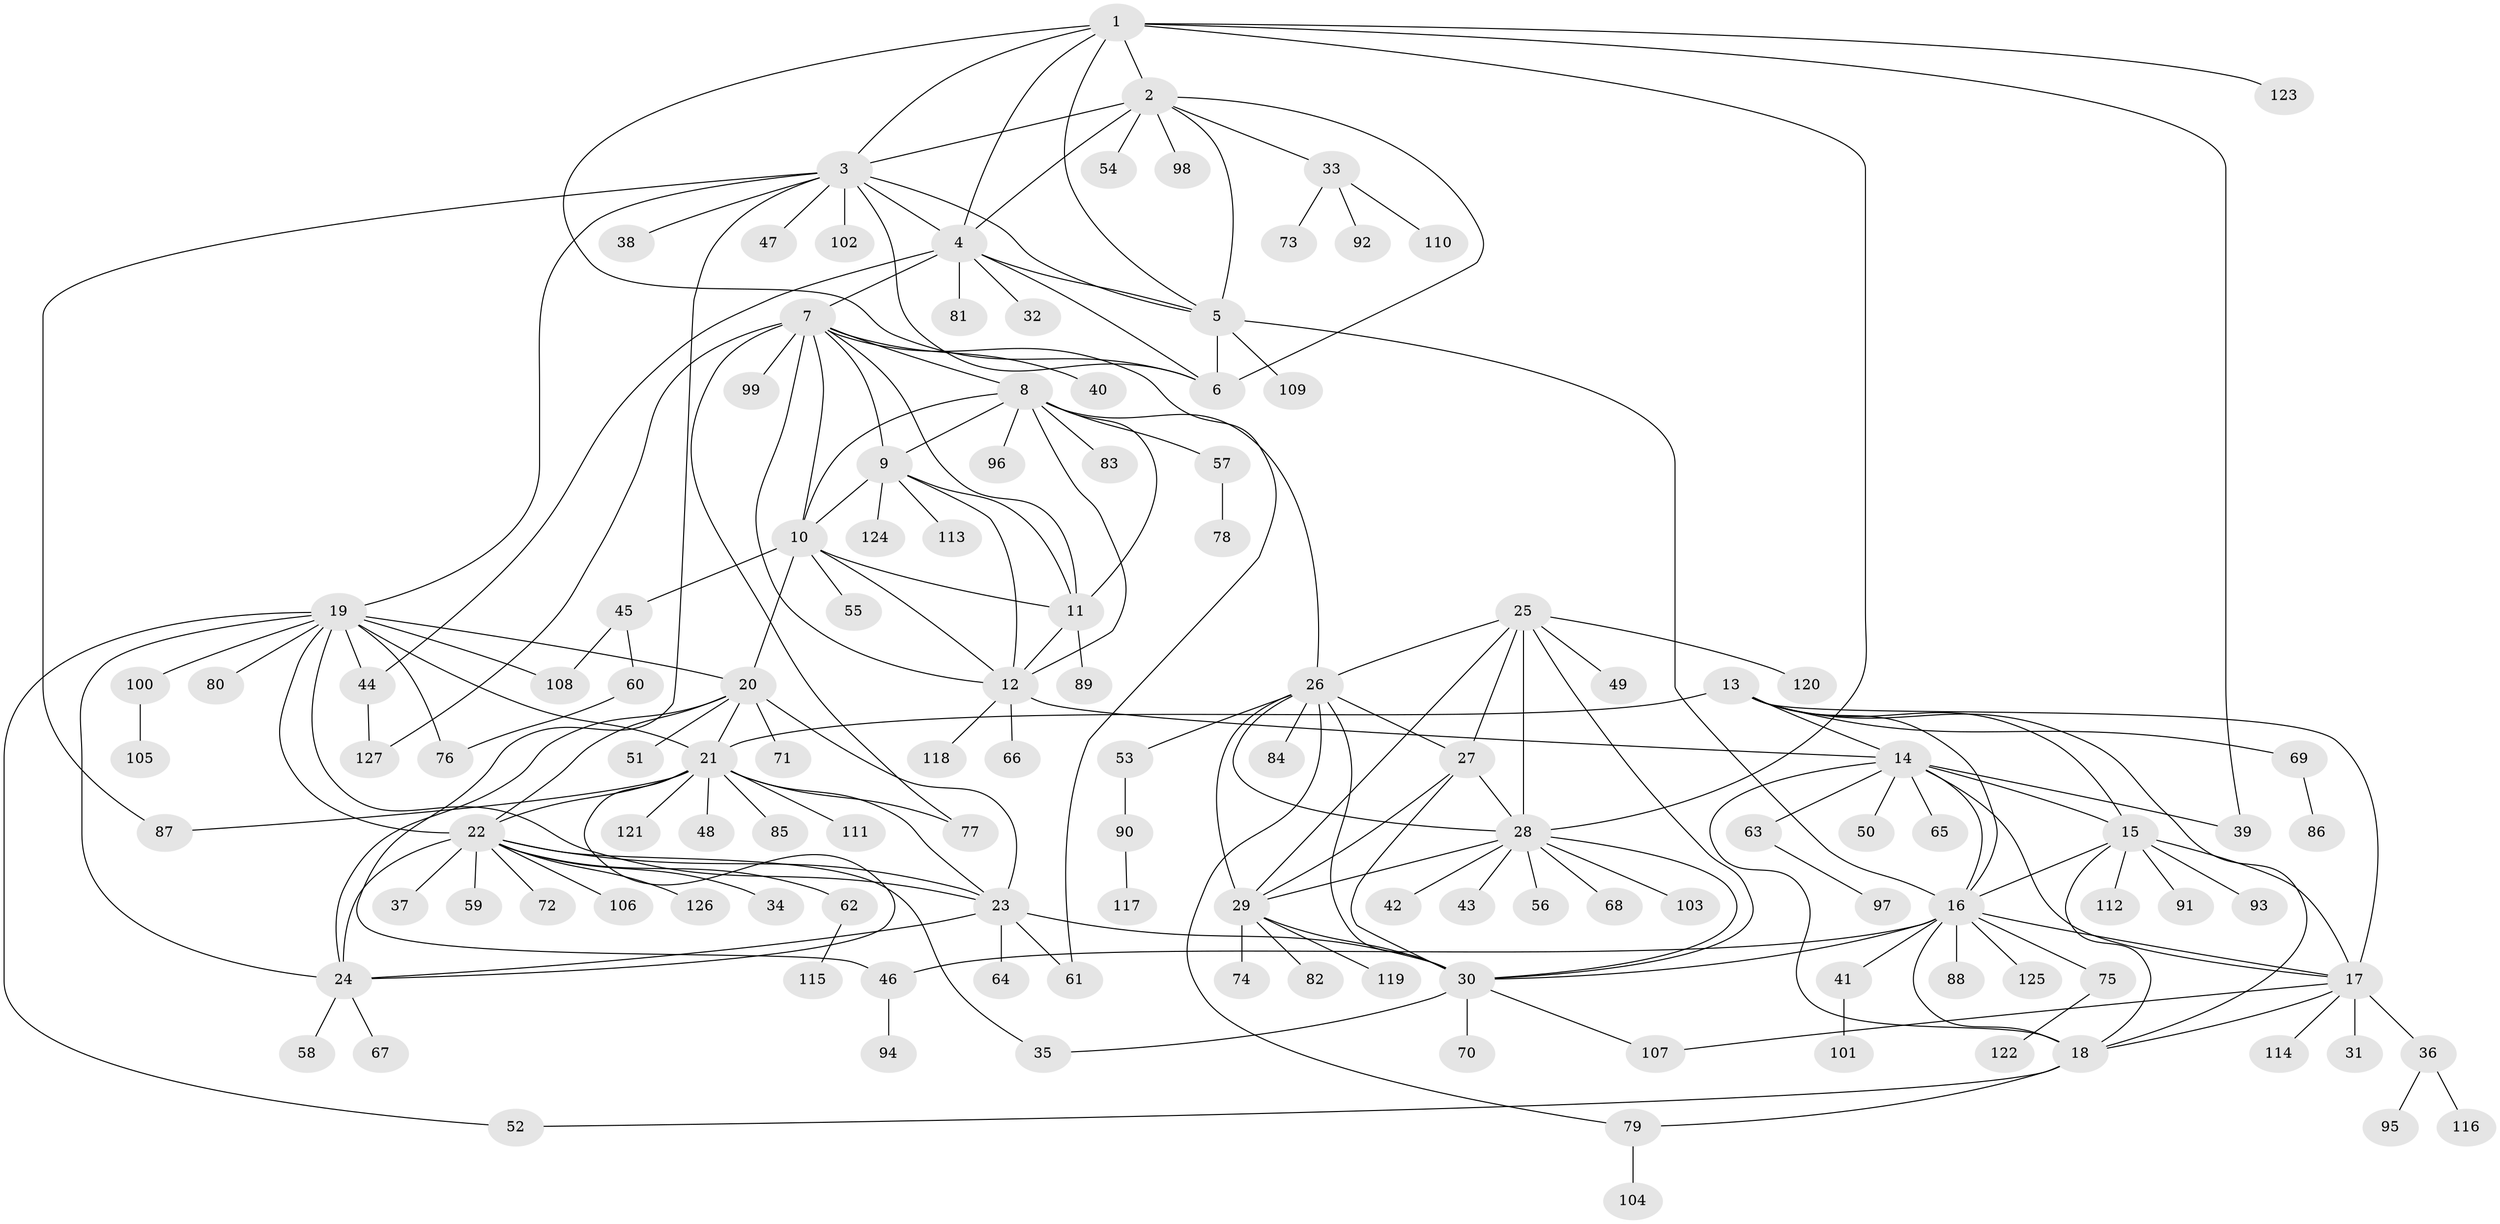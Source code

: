// coarse degree distribution, {10: 0.020833333333333332, 5: 0.020833333333333332, 11: 0.03125, 3: 0.052083333333333336, 8: 0.020833333333333332, 6: 0.010416666666666666, 7: 0.07291666666666667, 9: 0.010416666666666666, 13: 0.020833333333333332, 4: 0.010416666666666666, 12: 0.010416666666666666, 1: 0.5833333333333334, 2: 0.13541666666666666}
// Generated by graph-tools (version 1.1) at 2025/24/03/03/25 07:24:12]
// undirected, 127 vertices, 195 edges
graph export_dot {
graph [start="1"]
  node [color=gray90,style=filled];
  1;
  2;
  3;
  4;
  5;
  6;
  7;
  8;
  9;
  10;
  11;
  12;
  13;
  14;
  15;
  16;
  17;
  18;
  19;
  20;
  21;
  22;
  23;
  24;
  25;
  26;
  27;
  28;
  29;
  30;
  31;
  32;
  33;
  34;
  35;
  36;
  37;
  38;
  39;
  40;
  41;
  42;
  43;
  44;
  45;
  46;
  47;
  48;
  49;
  50;
  51;
  52;
  53;
  54;
  55;
  56;
  57;
  58;
  59;
  60;
  61;
  62;
  63;
  64;
  65;
  66;
  67;
  68;
  69;
  70;
  71;
  72;
  73;
  74;
  75;
  76;
  77;
  78;
  79;
  80;
  81;
  82;
  83;
  84;
  85;
  86;
  87;
  88;
  89;
  90;
  91;
  92;
  93;
  94;
  95;
  96;
  97;
  98;
  99;
  100;
  101;
  102;
  103;
  104;
  105;
  106;
  107;
  108;
  109;
  110;
  111;
  112;
  113;
  114;
  115;
  116;
  117;
  118;
  119;
  120;
  121;
  122;
  123;
  124;
  125;
  126;
  127;
  1 -- 2;
  1 -- 3;
  1 -- 4;
  1 -- 5;
  1 -- 6;
  1 -- 28;
  1 -- 39;
  1 -- 123;
  2 -- 3;
  2 -- 4;
  2 -- 5;
  2 -- 6;
  2 -- 33;
  2 -- 54;
  2 -- 98;
  3 -- 4;
  3 -- 5;
  3 -- 6;
  3 -- 19;
  3 -- 38;
  3 -- 46;
  3 -- 47;
  3 -- 87;
  3 -- 102;
  4 -- 5;
  4 -- 6;
  4 -- 7;
  4 -- 32;
  4 -- 44;
  4 -- 81;
  5 -- 6;
  5 -- 16;
  5 -- 109;
  7 -- 8;
  7 -- 9;
  7 -- 10;
  7 -- 11;
  7 -- 12;
  7 -- 40;
  7 -- 61;
  7 -- 77;
  7 -- 99;
  7 -- 127;
  8 -- 9;
  8 -- 10;
  8 -- 11;
  8 -- 12;
  8 -- 26;
  8 -- 57;
  8 -- 83;
  8 -- 96;
  9 -- 10;
  9 -- 11;
  9 -- 12;
  9 -- 113;
  9 -- 124;
  10 -- 11;
  10 -- 12;
  10 -- 20;
  10 -- 45;
  10 -- 55;
  11 -- 12;
  11 -- 89;
  12 -- 14;
  12 -- 66;
  12 -- 118;
  13 -- 14;
  13 -- 15;
  13 -- 16;
  13 -- 17;
  13 -- 18;
  13 -- 21;
  13 -- 69;
  14 -- 15;
  14 -- 16;
  14 -- 17;
  14 -- 18;
  14 -- 39;
  14 -- 50;
  14 -- 63;
  14 -- 65;
  15 -- 16;
  15 -- 17;
  15 -- 18;
  15 -- 91;
  15 -- 93;
  15 -- 112;
  16 -- 17;
  16 -- 18;
  16 -- 30;
  16 -- 41;
  16 -- 46;
  16 -- 75;
  16 -- 88;
  16 -- 125;
  17 -- 18;
  17 -- 31;
  17 -- 36;
  17 -- 107;
  17 -- 114;
  18 -- 52;
  18 -- 79;
  19 -- 20;
  19 -- 21;
  19 -- 22;
  19 -- 23;
  19 -- 24;
  19 -- 44;
  19 -- 52;
  19 -- 76;
  19 -- 80;
  19 -- 100;
  19 -- 108;
  20 -- 21;
  20 -- 22;
  20 -- 23;
  20 -- 24;
  20 -- 51;
  20 -- 71;
  21 -- 22;
  21 -- 23;
  21 -- 24;
  21 -- 48;
  21 -- 77;
  21 -- 85;
  21 -- 87;
  21 -- 111;
  21 -- 121;
  22 -- 23;
  22 -- 24;
  22 -- 34;
  22 -- 35;
  22 -- 37;
  22 -- 59;
  22 -- 62;
  22 -- 72;
  22 -- 106;
  22 -- 126;
  23 -- 24;
  23 -- 30;
  23 -- 61;
  23 -- 64;
  24 -- 58;
  24 -- 67;
  25 -- 26;
  25 -- 27;
  25 -- 28;
  25 -- 29;
  25 -- 30;
  25 -- 49;
  25 -- 120;
  26 -- 27;
  26 -- 28;
  26 -- 29;
  26 -- 30;
  26 -- 53;
  26 -- 79;
  26 -- 84;
  27 -- 28;
  27 -- 29;
  27 -- 30;
  28 -- 29;
  28 -- 30;
  28 -- 42;
  28 -- 43;
  28 -- 56;
  28 -- 68;
  28 -- 103;
  29 -- 30;
  29 -- 74;
  29 -- 82;
  29 -- 119;
  30 -- 35;
  30 -- 70;
  30 -- 107;
  33 -- 73;
  33 -- 92;
  33 -- 110;
  36 -- 95;
  36 -- 116;
  41 -- 101;
  44 -- 127;
  45 -- 60;
  45 -- 108;
  46 -- 94;
  53 -- 90;
  57 -- 78;
  60 -- 76;
  62 -- 115;
  63 -- 97;
  69 -- 86;
  75 -- 122;
  79 -- 104;
  90 -- 117;
  100 -- 105;
}
